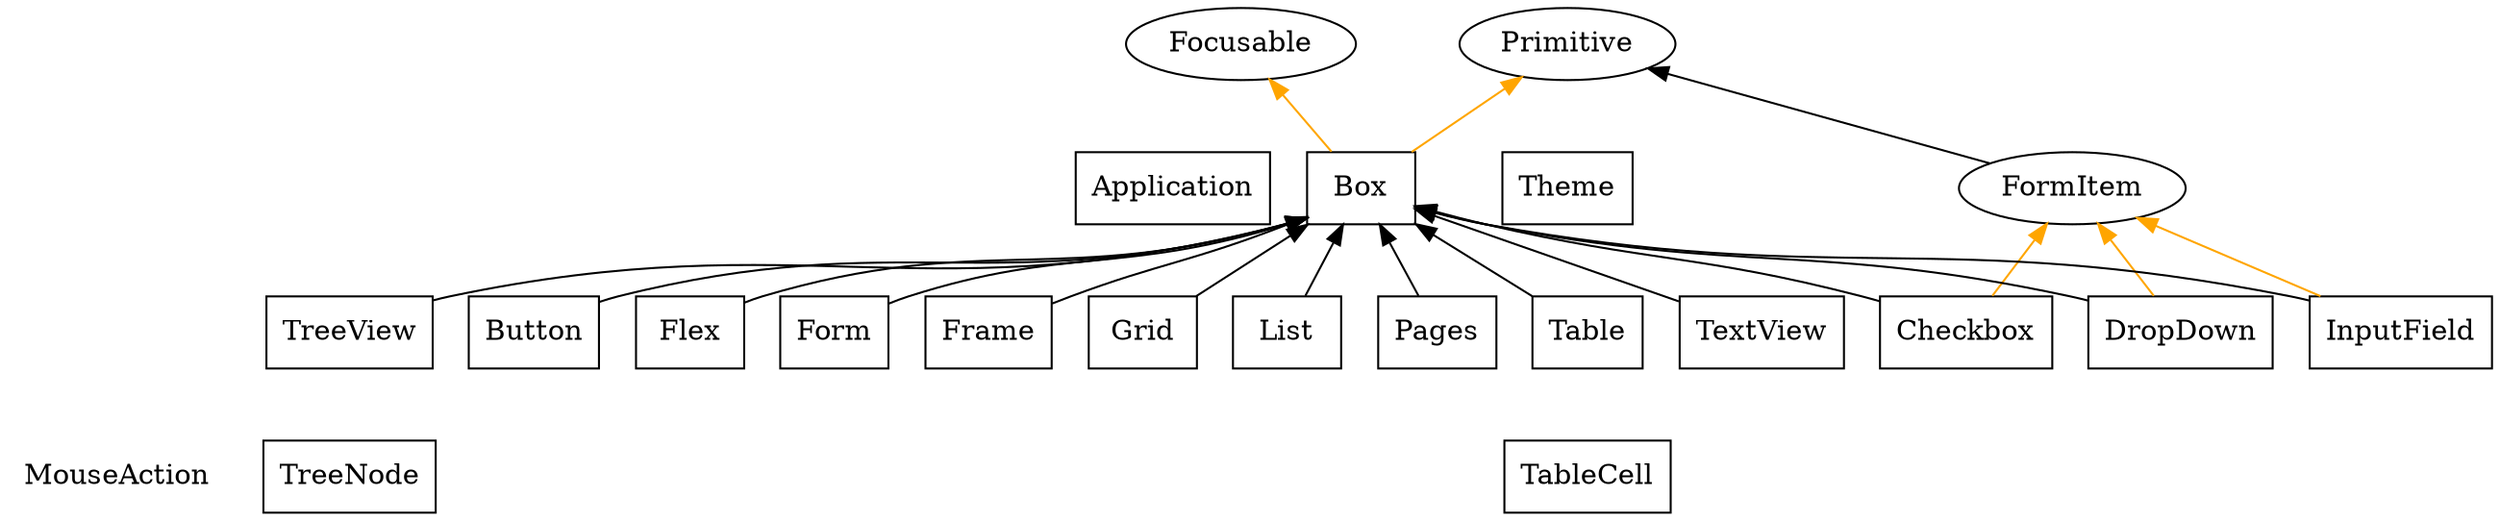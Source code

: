 digraph tview {
    rankdir=BT;

    graph [ color=transparent ];

    node [ shape=none ];
        MouseAction;

    node [ shape=rect ];
        Application
        Box
        Button
        Checkbox
        DropDown
        Flex
        Form;
        Frame;
        Grid;
        InputField;
        List;
        Pages;
        Table;
        TableCell;
        TextView;
        Theme;
        TreeNode;
        TreeView;

        // Interfaces
    //    node [ shape=record ];
    //    Focusable [ label="Focusable|HasFocus()" ];
    //    FormItem [ label="FormItem|GetLabel|SetFormAttributes|GetFieldWidth|SetFinishedFunc() FormItem" ];
    //    Primitive [ label="Primitive|Draw|GetRect|SetRect|InputHandler|Focus|Blur|GetFocusable|MouseHandler" ];
    node [ shape=ellipse ];
    Focusable;
    FormItem;
    Primitive;

    // Implements
    edge [ color=orange ];
    Box -> Focusable;
    Box -> Primitive;
    Checkbox -> FormItem;
    DropDown -> FormItem;
    InputField -> FormItem;

    // Embeds
    edge [ color=black ];
    Button -> Box;
    Checkbox -> Box;
    DropDown -> Box;
    Flex -> Box;
    Form -> Box;
    Frame -> Box;
    Grid -> Box;
    InputField -> Box;
    List -> Box;
    Pages -> Box;
    Table -> Box;
    TextView -> Box;
    TreeView -> Box;

    FormItem -> Primitive

    Application;
    MouseAction;
    TableCell;
    Theme;
    TreeNode;

    // Implicit dependencies.
    edge [ color=transparent ];
    TableCell -> Table;
    TreeNode -> TreeView;
    Application -> Focusable;
    Theme -> Primitive;

}
